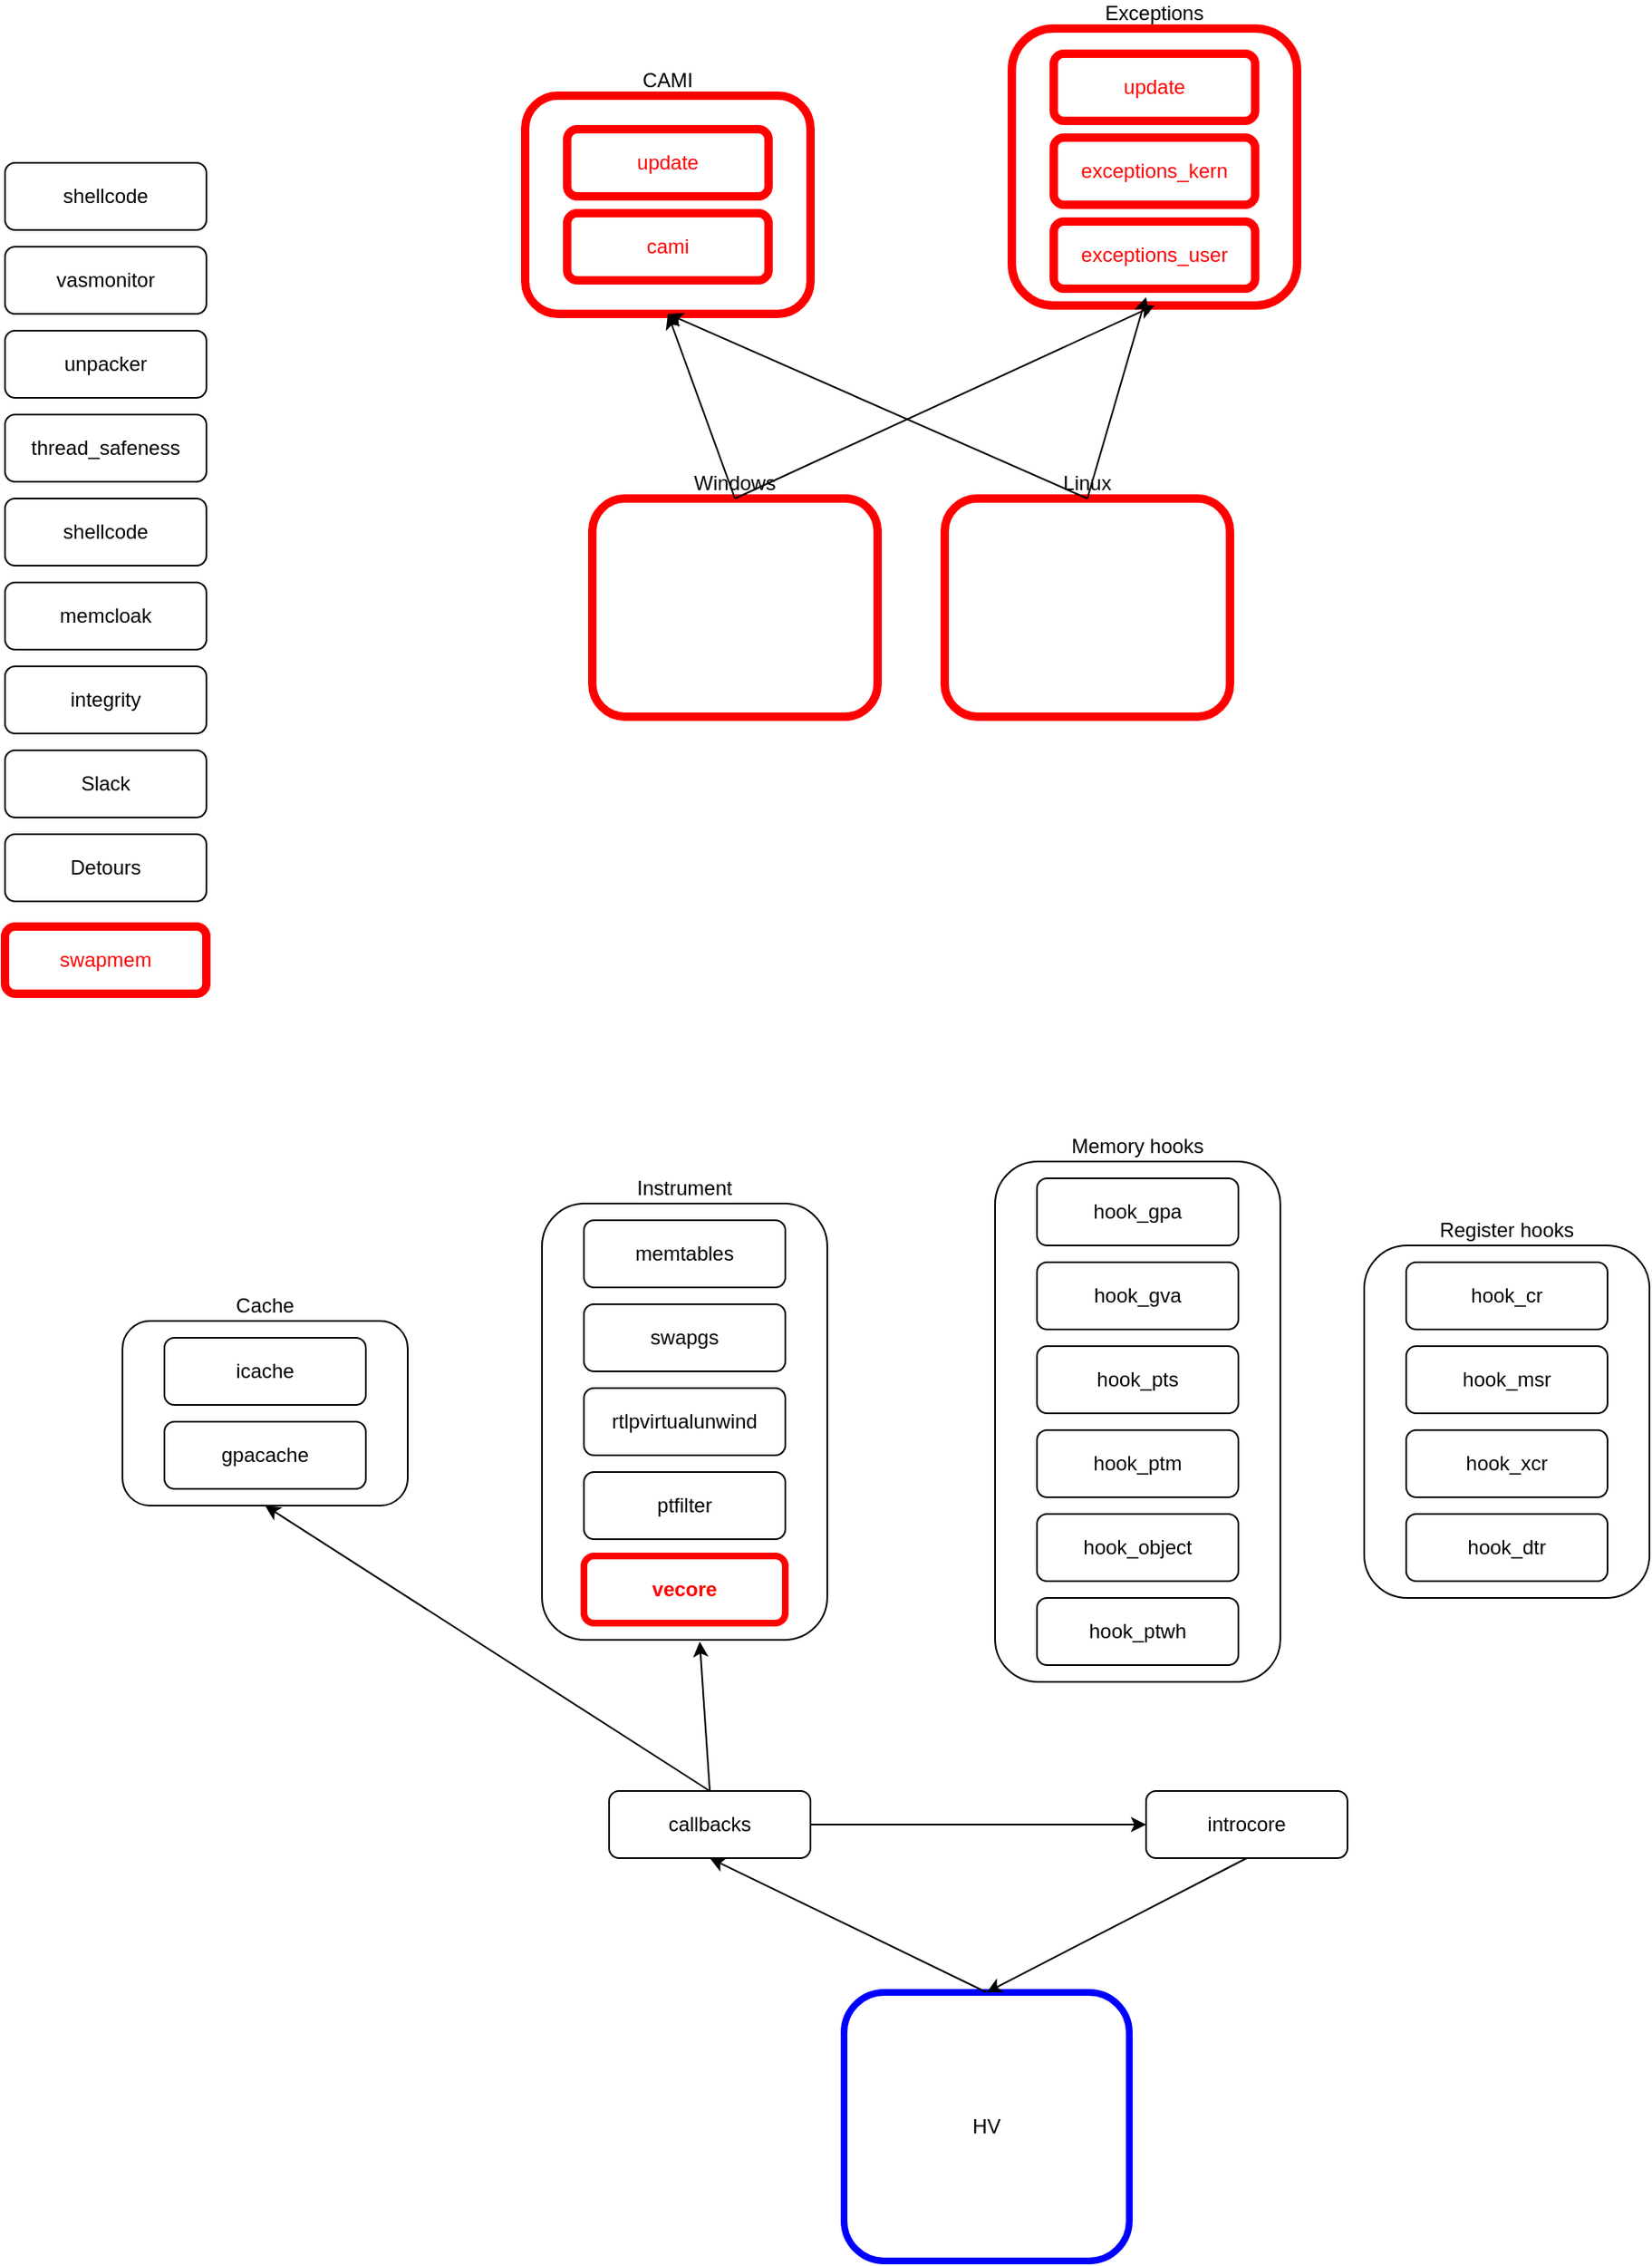 <mxfile version="12.7.9" type="device"><diagram id="ol8gYvABI3pB8_GgQ4JB" name="Page-1"><mxGraphModel dx="1382" dy="894" grid="1" gridSize="10" guides="1" tooltips="1" connect="1" arrows="1" fold="1" page="1" pageScale="1" pageWidth="4681" pageHeight="3300" math="0" shadow="0"><root><mxCell id="0"/><mxCell id="1" parent="0"/><mxCell id="TDY8c4zCIVKbPBflGsQ4-1" value="callbacks" style="rounded=1;whiteSpace=wrap;html=1;" vertex="1" parent="1"><mxGeometry x="480" y="3000" width="120" height="40" as="geometry"/></mxCell><mxCell id="TDY8c4zCIVKbPBflGsQ4-2" value="Memory hooks" style="rounded=1;whiteSpace=wrap;html=1;labelPosition=center;verticalLabelPosition=top;align=center;verticalAlign=bottom;" vertex="1" parent="1"><mxGeometry x="710" y="2625" width="170" height="310" as="geometry"/></mxCell><mxCell id="TDY8c4zCIVKbPBflGsQ4-3" value="Detours" style="rounded=1;whiteSpace=wrap;html=1;" vertex="1" parent="1"><mxGeometry x="120" y="2430" width="120" height="40" as="geometry"/></mxCell><mxCell id="TDY8c4zCIVKbPBflGsQ4-4" value="Slack" style="rounded=1;whiteSpace=wrap;html=1;" vertex="1" parent="1"><mxGeometry x="120" y="2380" width="120" height="40" as="geometry"/></mxCell><mxCell id="TDY8c4zCIVKbPBflGsQ4-6" value="Cache" style="rounded=1;whiteSpace=wrap;html=1;labelPosition=center;verticalLabelPosition=top;align=center;verticalAlign=bottom;" vertex="1" parent="1"><mxGeometry x="190" y="2720" width="170" height="110" as="geometry"/></mxCell><mxCell id="TDY8c4zCIVKbPBflGsQ4-7" value="introcore" style="rounded=1;whiteSpace=wrap;html=1;" vertex="1" parent="1"><mxGeometry x="800" y="3000" width="120" height="40" as="geometry"/></mxCell><mxCell id="TDY8c4zCIVKbPBflGsQ4-8" value="icache" style="rounded=1;whiteSpace=wrap;html=1;" vertex="1" parent="1"><mxGeometry x="215" y="2730" width="120" height="40" as="geometry"/></mxCell><mxCell id="TDY8c4zCIVKbPBflGsQ4-9" value="gpacache" style="rounded=1;whiteSpace=wrap;html=1;" vertex="1" parent="1"><mxGeometry x="215" y="2780" width="120" height="40" as="geometry"/></mxCell><mxCell id="TDY8c4zCIVKbPBflGsQ4-10" value="hook_gpa" style="rounded=1;whiteSpace=wrap;html=1;" vertex="1" parent="1"><mxGeometry x="735" y="2635" width="120" height="40" as="geometry"/></mxCell><mxCell id="TDY8c4zCIVKbPBflGsQ4-11" value="hook_gva" style="rounded=1;whiteSpace=wrap;html=1;" vertex="1" parent="1"><mxGeometry x="735" y="2685" width="120" height="40" as="geometry"/></mxCell><mxCell id="TDY8c4zCIVKbPBflGsQ4-12" value="hook_pts" style="rounded=1;whiteSpace=wrap;html=1;" vertex="1" parent="1"><mxGeometry x="735" y="2735" width="120" height="40" as="geometry"/></mxCell><mxCell id="TDY8c4zCIVKbPBflGsQ4-15" value="hook_ptm" style="rounded=1;whiteSpace=wrap;html=1;" vertex="1" parent="1"><mxGeometry x="735" y="2785" width="120" height="40" as="geometry"/></mxCell><mxCell id="TDY8c4zCIVKbPBflGsQ4-16" value="hook_object" style="rounded=1;whiteSpace=wrap;html=1;" vertex="1" parent="1"><mxGeometry x="735" y="2835" width="120" height="40" as="geometry"/></mxCell><mxCell id="TDY8c4zCIVKbPBflGsQ4-17" value="hook_ptwh" style="rounded=1;whiteSpace=wrap;html=1;" vertex="1" parent="1"><mxGeometry x="735" y="2885" width="120" height="40" as="geometry"/></mxCell><mxCell id="TDY8c4zCIVKbPBflGsQ4-22" value="Register hooks" style="rounded=1;whiteSpace=wrap;html=1;labelPosition=center;verticalLabelPosition=top;align=center;verticalAlign=bottom;" vertex="1" parent="1"><mxGeometry x="930" y="2675" width="170" height="210" as="geometry"/></mxCell><mxCell id="TDY8c4zCIVKbPBflGsQ4-23" value="hook_cr" style="rounded=1;whiteSpace=wrap;html=1;" vertex="1" parent="1"><mxGeometry x="955" y="2685" width="120" height="40" as="geometry"/></mxCell><mxCell id="TDY8c4zCIVKbPBflGsQ4-24" value="hook_msr" style="rounded=1;whiteSpace=wrap;html=1;" vertex="1" parent="1"><mxGeometry x="955" y="2735" width="120" height="40" as="geometry"/></mxCell><mxCell id="TDY8c4zCIVKbPBflGsQ4-25" value="hook_xcr" style="rounded=1;whiteSpace=wrap;html=1;" vertex="1" parent="1"><mxGeometry x="955" y="2785" width="120" height="40" as="geometry"/></mxCell><mxCell id="TDY8c4zCIVKbPBflGsQ4-26" value="hook_dtr" style="rounded=1;whiteSpace=wrap;html=1;" vertex="1" parent="1"><mxGeometry x="955" y="2835" width="120" height="40" as="geometry"/></mxCell><mxCell id="TDY8c4zCIVKbPBflGsQ4-29" value="Instrument" style="rounded=1;whiteSpace=wrap;html=1;labelPosition=center;verticalLabelPosition=top;align=center;verticalAlign=bottom;" vertex="1" parent="1"><mxGeometry x="440" y="2650" width="170" height="260" as="geometry"/></mxCell><mxCell id="TDY8c4zCIVKbPBflGsQ4-30" value="memtables" style="rounded=1;whiteSpace=wrap;html=1;" vertex="1" parent="1"><mxGeometry x="465" y="2660" width="120" height="40" as="geometry"/></mxCell><mxCell id="TDY8c4zCIVKbPBflGsQ4-31" value="swapgs" style="rounded=1;whiteSpace=wrap;html=1;" vertex="1" parent="1"><mxGeometry x="465" y="2710" width="120" height="40" as="geometry"/></mxCell><mxCell id="TDY8c4zCIVKbPBflGsQ4-32" value="rtlpvirtualunwind" style="rounded=1;whiteSpace=wrap;html=1;" vertex="1" parent="1"><mxGeometry x="465" y="2760" width="120" height="40" as="geometry"/></mxCell><mxCell id="TDY8c4zCIVKbPBflGsQ4-33" value="ptfilter" style="rounded=1;whiteSpace=wrap;html=1;" vertex="1" parent="1"><mxGeometry x="465" y="2810" width="120" height="40" as="geometry"/></mxCell><mxCell id="TDY8c4zCIVKbPBflGsQ4-34" value="vecore" style="rounded=1;whiteSpace=wrap;html=1;fontColor=#FF0000;fontStyle=1;strokeWidth=4;strokeColor=#FF0000;" vertex="1" parent="1"><mxGeometry x="465" y="2860" width="120" height="40" as="geometry"/></mxCell><mxCell id="TDY8c4zCIVKbPBflGsQ4-36" value="HV" style="rounded=1;whiteSpace=wrap;html=1;strokeWidth=4;strokeColor=#0000FF;" vertex="1" parent="1"><mxGeometry x="620" y="3120" width="170" height="160" as="geometry"/></mxCell><mxCell id="TDY8c4zCIVKbPBflGsQ4-37" value="" style="endArrow=classic;html=1;fontColor=#FF0000;exitX=0.5;exitY=1;exitDx=0;exitDy=0;entryX=0.5;entryY=0;entryDx=0;entryDy=0;" edge="1" parent="1" source="TDY8c4zCIVKbPBflGsQ4-7" target="TDY8c4zCIVKbPBflGsQ4-36"><mxGeometry width="50" height="50" relative="1" as="geometry"><mxPoint x="680" y="2900" as="sourcePoint"/><mxPoint x="730" y="2850" as="targetPoint"/></mxGeometry></mxCell><mxCell id="TDY8c4zCIVKbPBflGsQ4-39" value="" style="endArrow=classic;html=1;fontColor=#FF0000;entryX=0.5;entryY=1;entryDx=0;entryDy=0;exitX=0.5;exitY=0;exitDx=0;exitDy=0;" edge="1" parent="1" source="TDY8c4zCIVKbPBflGsQ4-36" target="TDY8c4zCIVKbPBflGsQ4-1"><mxGeometry width="50" height="50" relative="1" as="geometry"><mxPoint x="710" y="3110" as="sourcePoint"/><mxPoint x="730" y="3050" as="targetPoint"/></mxGeometry></mxCell><mxCell id="TDY8c4zCIVKbPBflGsQ4-40" value="" style="endArrow=classic;html=1;fontColor=#FF0000;exitX=1;exitY=0.5;exitDx=0;exitDy=0;entryX=0;entryY=0.5;entryDx=0;entryDy=0;" edge="1" parent="1" source="TDY8c4zCIVKbPBflGsQ4-1" target="TDY8c4zCIVKbPBflGsQ4-7"><mxGeometry width="50" height="50" relative="1" as="geometry"><mxPoint x="680" y="3100" as="sourcePoint"/><mxPoint x="730" y="3050" as="targetPoint"/></mxGeometry></mxCell><mxCell id="TDY8c4zCIVKbPBflGsQ4-41" value="Exceptions" style="rounded=1;whiteSpace=wrap;html=1;labelPosition=center;verticalLabelPosition=top;align=center;verticalAlign=bottom;strokeWidth=5;strokeColor=#FF0000;" vertex="1" parent="1"><mxGeometry x="720" y="1950" width="170" height="165" as="geometry"/></mxCell><mxCell id="TDY8c4zCIVKbPBflGsQ4-42" value="update" style="rounded=1;whiteSpace=wrap;html=1;strokeWidth=5;strokeColor=#FF0000;fontColor=#FF0000;" vertex="1" parent="1"><mxGeometry x="745" y="1965" width="120" height="40" as="geometry"/></mxCell><mxCell id="TDY8c4zCIVKbPBflGsQ4-43" value="exceptions_kern" style="rounded=1;whiteSpace=wrap;html=1;strokeWidth=5;strokeColor=#FF0000;fontColor=#FF0000;" vertex="1" parent="1"><mxGeometry x="745" y="2015" width="120" height="40" as="geometry"/></mxCell><mxCell id="TDY8c4zCIVKbPBflGsQ4-44" value="exceptions_user" style="rounded=1;whiteSpace=wrap;html=1;strokeWidth=5;strokeColor=#FF0000;fontColor=#FF0000;" vertex="1" parent="1"><mxGeometry x="745" y="2065" width="120" height="40" as="geometry"/></mxCell><mxCell id="TDY8c4zCIVKbPBflGsQ4-45" value="swapmem" style="rounded=1;whiteSpace=wrap;html=1;strokeWidth=5;strokeColor=#FF0000;fontColor=#FF0000;" vertex="1" parent="1"><mxGeometry x="120" y="2485" width="120" height="40" as="geometry"/></mxCell><mxCell id="TDY8c4zCIVKbPBflGsQ4-46" value="Windows" style="rounded=1;whiteSpace=wrap;html=1;labelPosition=center;verticalLabelPosition=top;align=center;verticalAlign=bottom;fontColor=#000000;strokeColor=#FF0000;strokeWidth=5;" vertex="1" parent="1"><mxGeometry x="470" y="2230" width="170" height="130" as="geometry"/></mxCell><mxCell id="TDY8c4zCIVKbPBflGsQ4-47" value="Linux" style="rounded=1;whiteSpace=wrap;html=1;labelPosition=center;verticalLabelPosition=top;align=center;verticalAlign=bottom;fontColor=#000000;strokeColor=#FF0000;strokeWidth=5;" vertex="1" parent="1"><mxGeometry x="680" y="2230" width="170" height="130" as="geometry"/></mxCell><mxCell id="TDY8c4zCIVKbPBflGsQ4-48" value="CAMI" style="rounded=1;whiteSpace=wrap;html=1;labelPosition=center;verticalLabelPosition=top;align=center;verticalAlign=bottom;strokeWidth=5;strokeColor=#FF0000;" vertex="1" parent="1"><mxGeometry x="430" y="1990" width="170" height="130" as="geometry"/></mxCell><mxCell id="TDY8c4zCIVKbPBflGsQ4-49" value="update" style="rounded=1;whiteSpace=wrap;html=1;strokeWidth=5;strokeColor=#FF0000;fontColor=#FF0000;" vertex="1" parent="1"><mxGeometry x="455" y="2010" width="120" height="40" as="geometry"/></mxCell><mxCell id="TDY8c4zCIVKbPBflGsQ4-50" value="cami" style="rounded=1;whiteSpace=wrap;html=1;strokeWidth=5;strokeColor=#FF0000;fontColor=#FF0000;" vertex="1" parent="1"><mxGeometry x="455" y="2060" width="120" height="40" as="geometry"/></mxCell><mxCell id="TDY8c4zCIVKbPBflGsQ4-51" value="" style="endArrow=classic;html=1;fontColor=#000000;exitX=0.5;exitY=0;exitDx=0;exitDy=0;entryX=0.5;entryY=1;entryDx=0;entryDy=0;" edge="1" parent="1" source="TDY8c4zCIVKbPBflGsQ4-46" target="TDY8c4zCIVKbPBflGsQ4-48"><mxGeometry width="50" height="50" relative="1" as="geometry"><mxPoint x="610" y="2300" as="sourcePoint"/><mxPoint x="660" y="2250" as="targetPoint"/></mxGeometry></mxCell><mxCell id="TDY8c4zCIVKbPBflGsQ4-52" value="" style="endArrow=classic;html=1;fontColor=#000000;exitX=0.5;exitY=0;exitDx=0;exitDy=0;entryX=0.5;entryY=1;entryDx=0;entryDy=0;" edge="1" parent="1" source="TDY8c4zCIVKbPBflGsQ4-47" target="TDY8c4zCIVKbPBflGsQ4-48"><mxGeometry width="50" height="50" relative="1" as="geometry"><mxPoint x="610" y="2300" as="sourcePoint"/><mxPoint x="660" y="2250" as="targetPoint"/></mxGeometry></mxCell><mxCell id="TDY8c4zCIVKbPBflGsQ4-53" value="" style="endArrow=classic;html=1;fontColor=#000000;exitX=0.5;exitY=0;exitDx=0;exitDy=0;entryX=0.5;entryY=1;entryDx=0;entryDy=0;" edge="1" parent="1" source="TDY8c4zCIVKbPBflGsQ4-46" target="TDY8c4zCIVKbPBflGsQ4-41"><mxGeometry width="50" height="50" relative="1" as="geometry"><mxPoint x="610" y="2300" as="sourcePoint"/><mxPoint x="660" y="2250" as="targetPoint"/></mxGeometry></mxCell><mxCell id="TDY8c4zCIVKbPBflGsQ4-54" value="" style="endArrow=classic;html=1;fontColor=#000000;exitX=0.5;exitY=0;exitDx=0;exitDy=0;" edge="1" parent="1" source="TDY8c4zCIVKbPBflGsQ4-47"><mxGeometry width="50" height="50" relative="1" as="geometry"><mxPoint x="610" y="2300" as="sourcePoint"/><mxPoint x="800" y="2110" as="targetPoint"/></mxGeometry></mxCell><mxCell id="TDY8c4zCIVKbPBflGsQ4-55" value="" style="endArrow=classic;html=1;fontColor=#000000;exitX=0.5;exitY=0;exitDx=0;exitDy=0;entryX=0.5;entryY=1;entryDx=0;entryDy=0;" edge="1" parent="1" source="TDY8c4zCIVKbPBflGsQ4-1" target="TDY8c4zCIVKbPBflGsQ4-6"><mxGeometry width="50" height="50" relative="1" as="geometry"><mxPoint x="610" y="2800" as="sourcePoint"/><mxPoint x="660" y="2750" as="targetPoint"/></mxGeometry></mxCell><mxCell id="TDY8c4zCIVKbPBflGsQ4-56" value="" style="endArrow=classic;html=1;fontColor=#000000;exitX=0.5;exitY=0;exitDx=0;exitDy=0;entryX=0.553;entryY=1.004;entryDx=0;entryDy=0;entryPerimeter=0;" edge="1" parent="1" source="TDY8c4zCIVKbPBflGsQ4-1" target="TDY8c4zCIVKbPBflGsQ4-29"><mxGeometry width="50" height="50" relative="1" as="geometry"><mxPoint x="610" y="2800" as="sourcePoint"/><mxPoint x="660" y="2750" as="targetPoint"/></mxGeometry></mxCell><mxCell id="TDY8c4zCIVKbPBflGsQ4-57" value="integrity" style="rounded=1;whiteSpace=wrap;html=1;" vertex="1" parent="1"><mxGeometry x="120" y="2330" width="120" height="40" as="geometry"/></mxCell><mxCell id="TDY8c4zCIVKbPBflGsQ4-58" value="memcloak" style="rounded=1;whiteSpace=wrap;html=1;" vertex="1" parent="1"><mxGeometry x="120" y="2280" width="120" height="40" as="geometry"/></mxCell><mxCell id="TDY8c4zCIVKbPBflGsQ4-59" value="shellcode" style="rounded=1;whiteSpace=wrap;html=1;" vertex="1" parent="1"><mxGeometry x="120" y="2230" width="120" height="40" as="geometry"/></mxCell><mxCell id="TDY8c4zCIVKbPBflGsQ4-60" value="thread_safeness" style="rounded=1;whiteSpace=wrap;html=1;" vertex="1" parent="1"><mxGeometry x="120" y="2180" width="120" height="40" as="geometry"/></mxCell><mxCell id="TDY8c4zCIVKbPBflGsQ4-61" value="unpacker" style="rounded=1;whiteSpace=wrap;html=1;" vertex="1" parent="1"><mxGeometry x="120" y="2130" width="120" height="40" as="geometry"/></mxCell><mxCell id="TDY8c4zCIVKbPBflGsQ4-62" value="vasmonitor" style="rounded=1;whiteSpace=wrap;html=1;" vertex="1" parent="1"><mxGeometry x="120" y="2080" width="120" height="40" as="geometry"/></mxCell><mxCell id="TDY8c4zCIVKbPBflGsQ4-63" value="shellcode" style="rounded=1;whiteSpace=wrap;html=1;" vertex="1" parent="1"><mxGeometry x="120" y="2030" width="120" height="40" as="geometry"/></mxCell></root></mxGraphModel></diagram></mxfile>